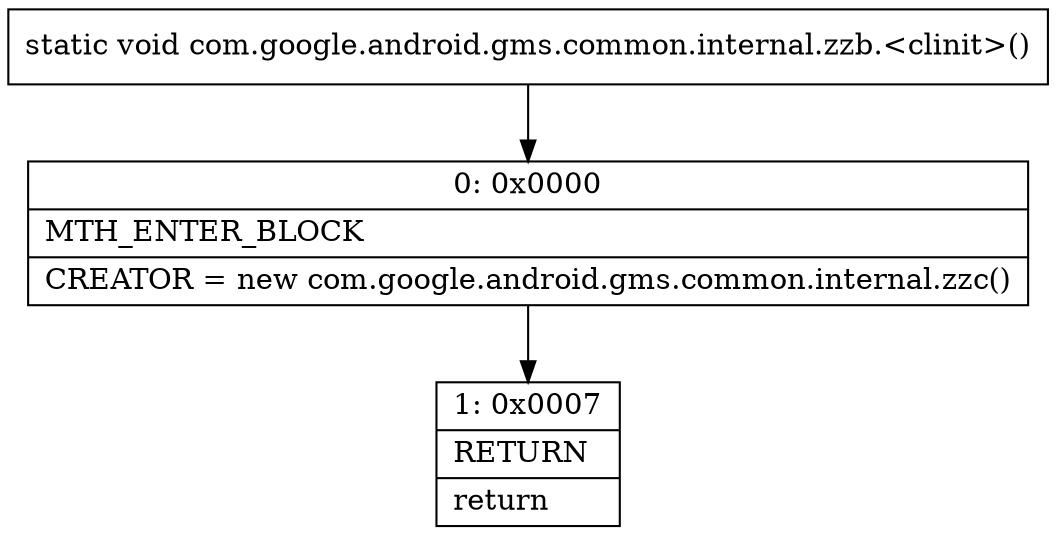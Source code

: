 digraph "CFG forcom.google.android.gms.common.internal.zzb.\<clinit\>()V" {
Node_0 [shape=record,label="{0\:\ 0x0000|MTH_ENTER_BLOCK\l|CREATOR = new com.google.android.gms.common.internal.zzc()\l}"];
Node_1 [shape=record,label="{1\:\ 0x0007|RETURN\l|return\l}"];
MethodNode[shape=record,label="{static void com.google.android.gms.common.internal.zzb.\<clinit\>() }"];
MethodNode -> Node_0;
Node_0 -> Node_1;
}

